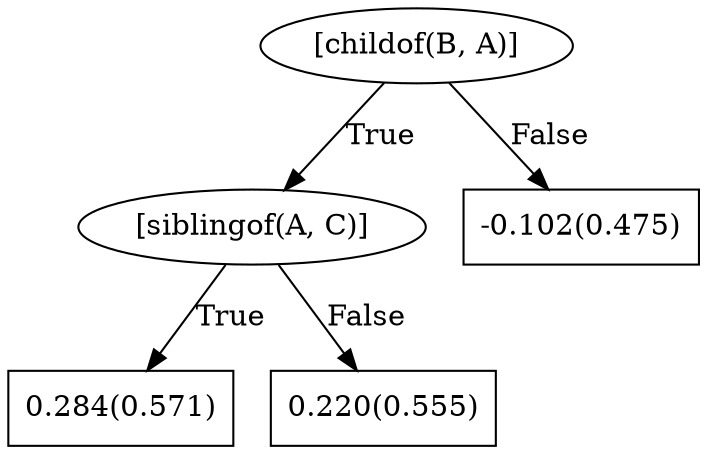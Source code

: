 digraph G{ 
1[label = "[childof(B, A)]"];
1 -> 2[label="True"];
1 -> 3[label="False"];
2[label = "[siblingof(A, C)]"];
2 -> 4[label="True"];
2 -> 5[label="False"];
4[shape = box,label = "0.284(0.571)"];
5[shape = box,label = "0.220(0.555)"];
3[shape = box,label = "-0.102(0.475)"];
}
